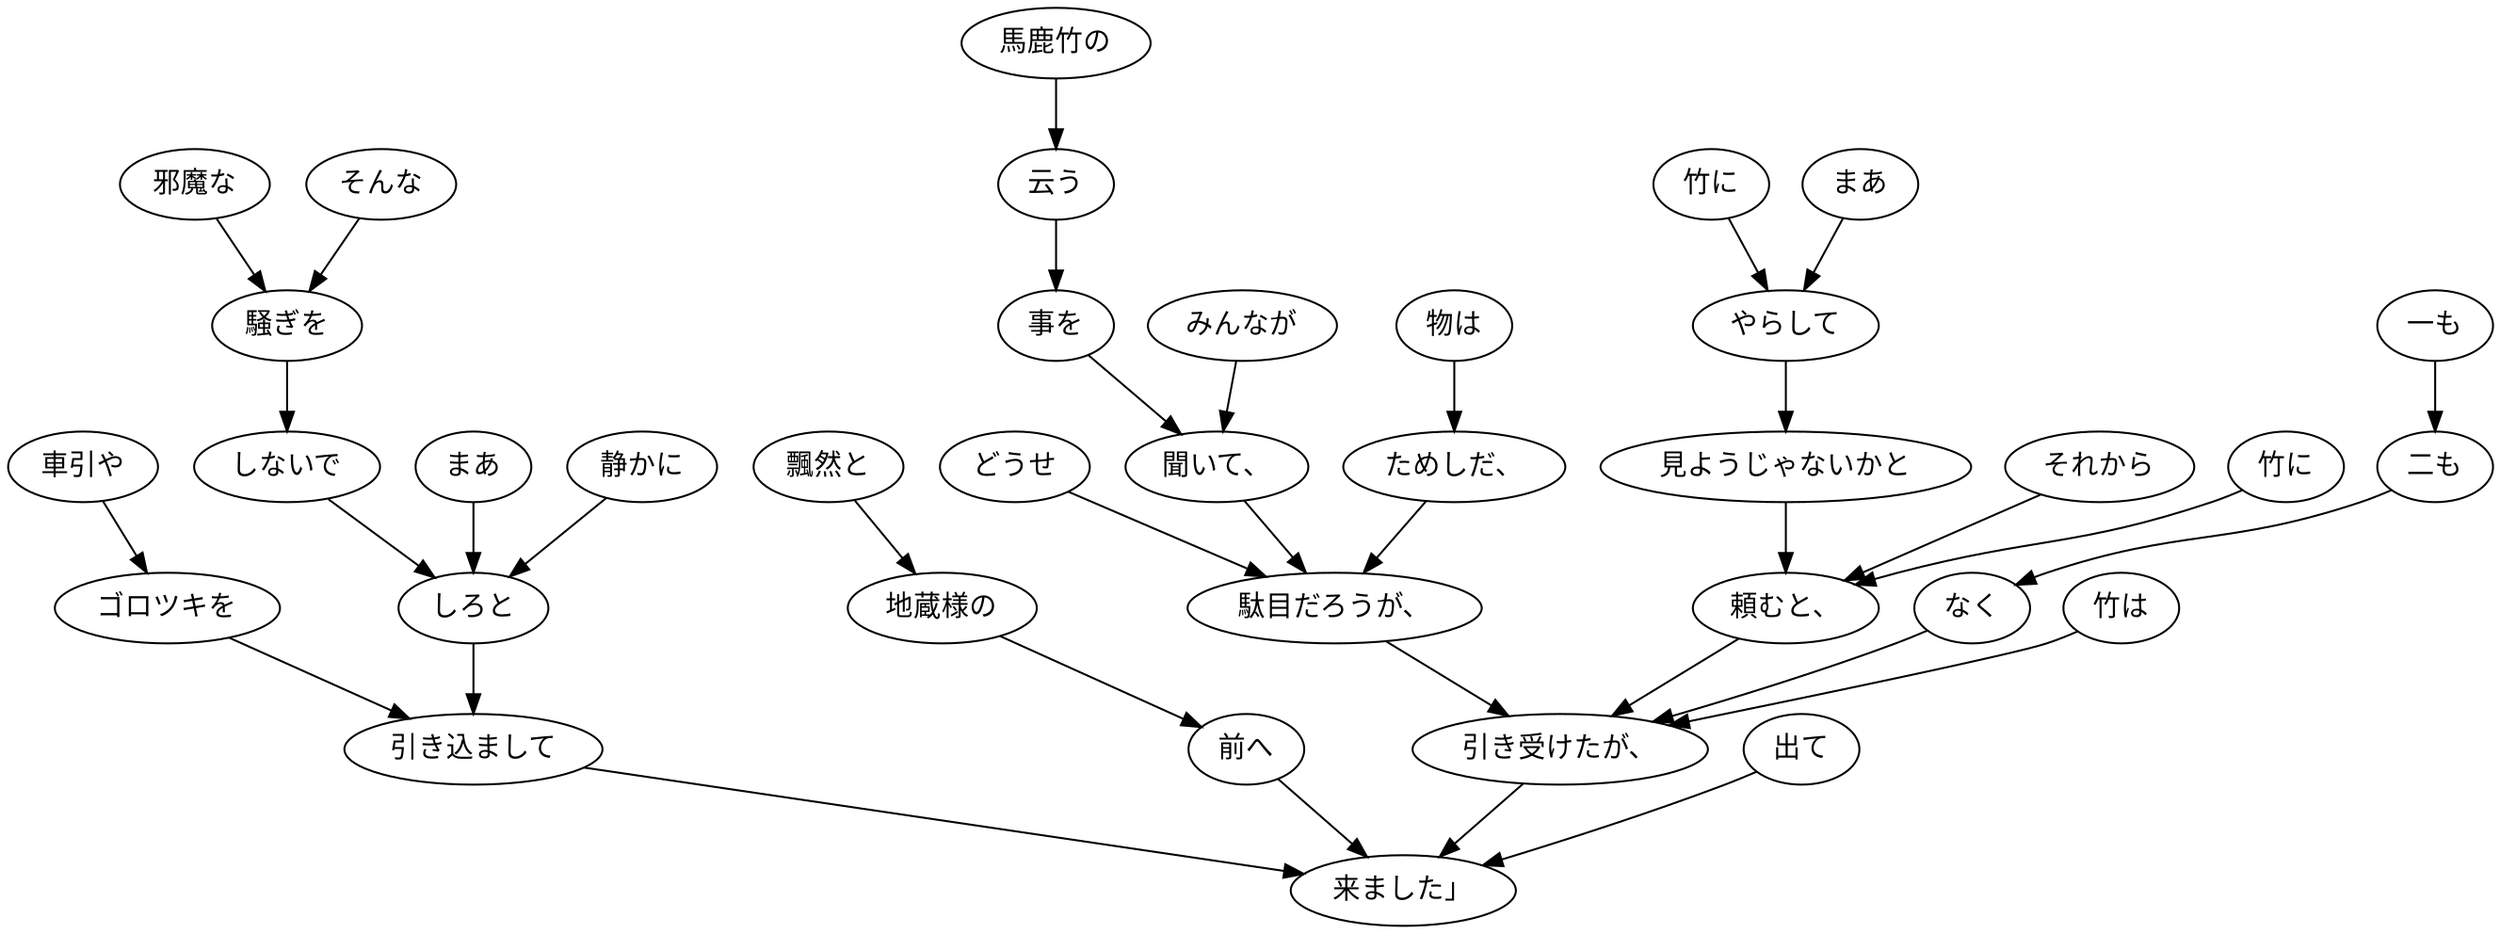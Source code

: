 digraph graph6917 {
	node0 [label="みんなが"];
	node1 [label="馬鹿竹の"];
	node2 [label="云う"];
	node3 [label="事を"];
	node4 [label="聞いて、"];
	node5 [label="物は"];
	node6 [label="ためしだ、"];
	node7 [label="どうせ"];
	node8 [label="駄目だろうが、"];
	node9 [label="まあ"];
	node10 [label="竹に"];
	node11 [label="やらして"];
	node12 [label="見ようじゃないかと"];
	node13 [label="それから"];
	node14 [label="竹に"];
	node15 [label="頼むと、"];
	node16 [label="竹は"];
	node17 [label="一も"];
	node18 [label="二も"];
	node19 [label="なく"];
	node20 [label="引き受けたが、"];
	node21 [label="そんな"];
	node22 [label="邪魔な"];
	node23 [label="騒ぎを"];
	node24 [label="しないで"];
	node25 [label="まあ"];
	node26 [label="静かに"];
	node27 [label="しろと"];
	node28 [label="車引や"];
	node29 [label="ゴロツキを"];
	node30 [label="引き込まして"];
	node31 [label="飄然と"];
	node32 [label="地蔵様の"];
	node33 [label="前へ"];
	node34 [label="出て"];
	node35 [label="来ました」"];
	node0 -> node4;
	node1 -> node2;
	node2 -> node3;
	node3 -> node4;
	node4 -> node8;
	node5 -> node6;
	node6 -> node8;
	node7 -> node8;
	node8 -> node20;
	node9 -> node11;
	node10 -> node11;
	node11 -> node12;
	node12 -> node15;
	node13 -> node15;
	node14 -> node15;
	node15 -> node20;
	node16 -> node20;
	node17 -> node18;
	node18 -> node19;
	node19 -> node20;
	node20 -> node35;
	node21 -> node23;
	node22 -> node23;
	node23 -> node24;
	node24 -> node27;
	node25 -> node27;
	node26 -> node27;
	node27 -> node30;
	node28 -> node29;
	node29 -> node30;
	node30 -> node35;
	node31 -> node32;
	node32 -> node33;
	node33 -> node35;
	node34 -> node35;
}

